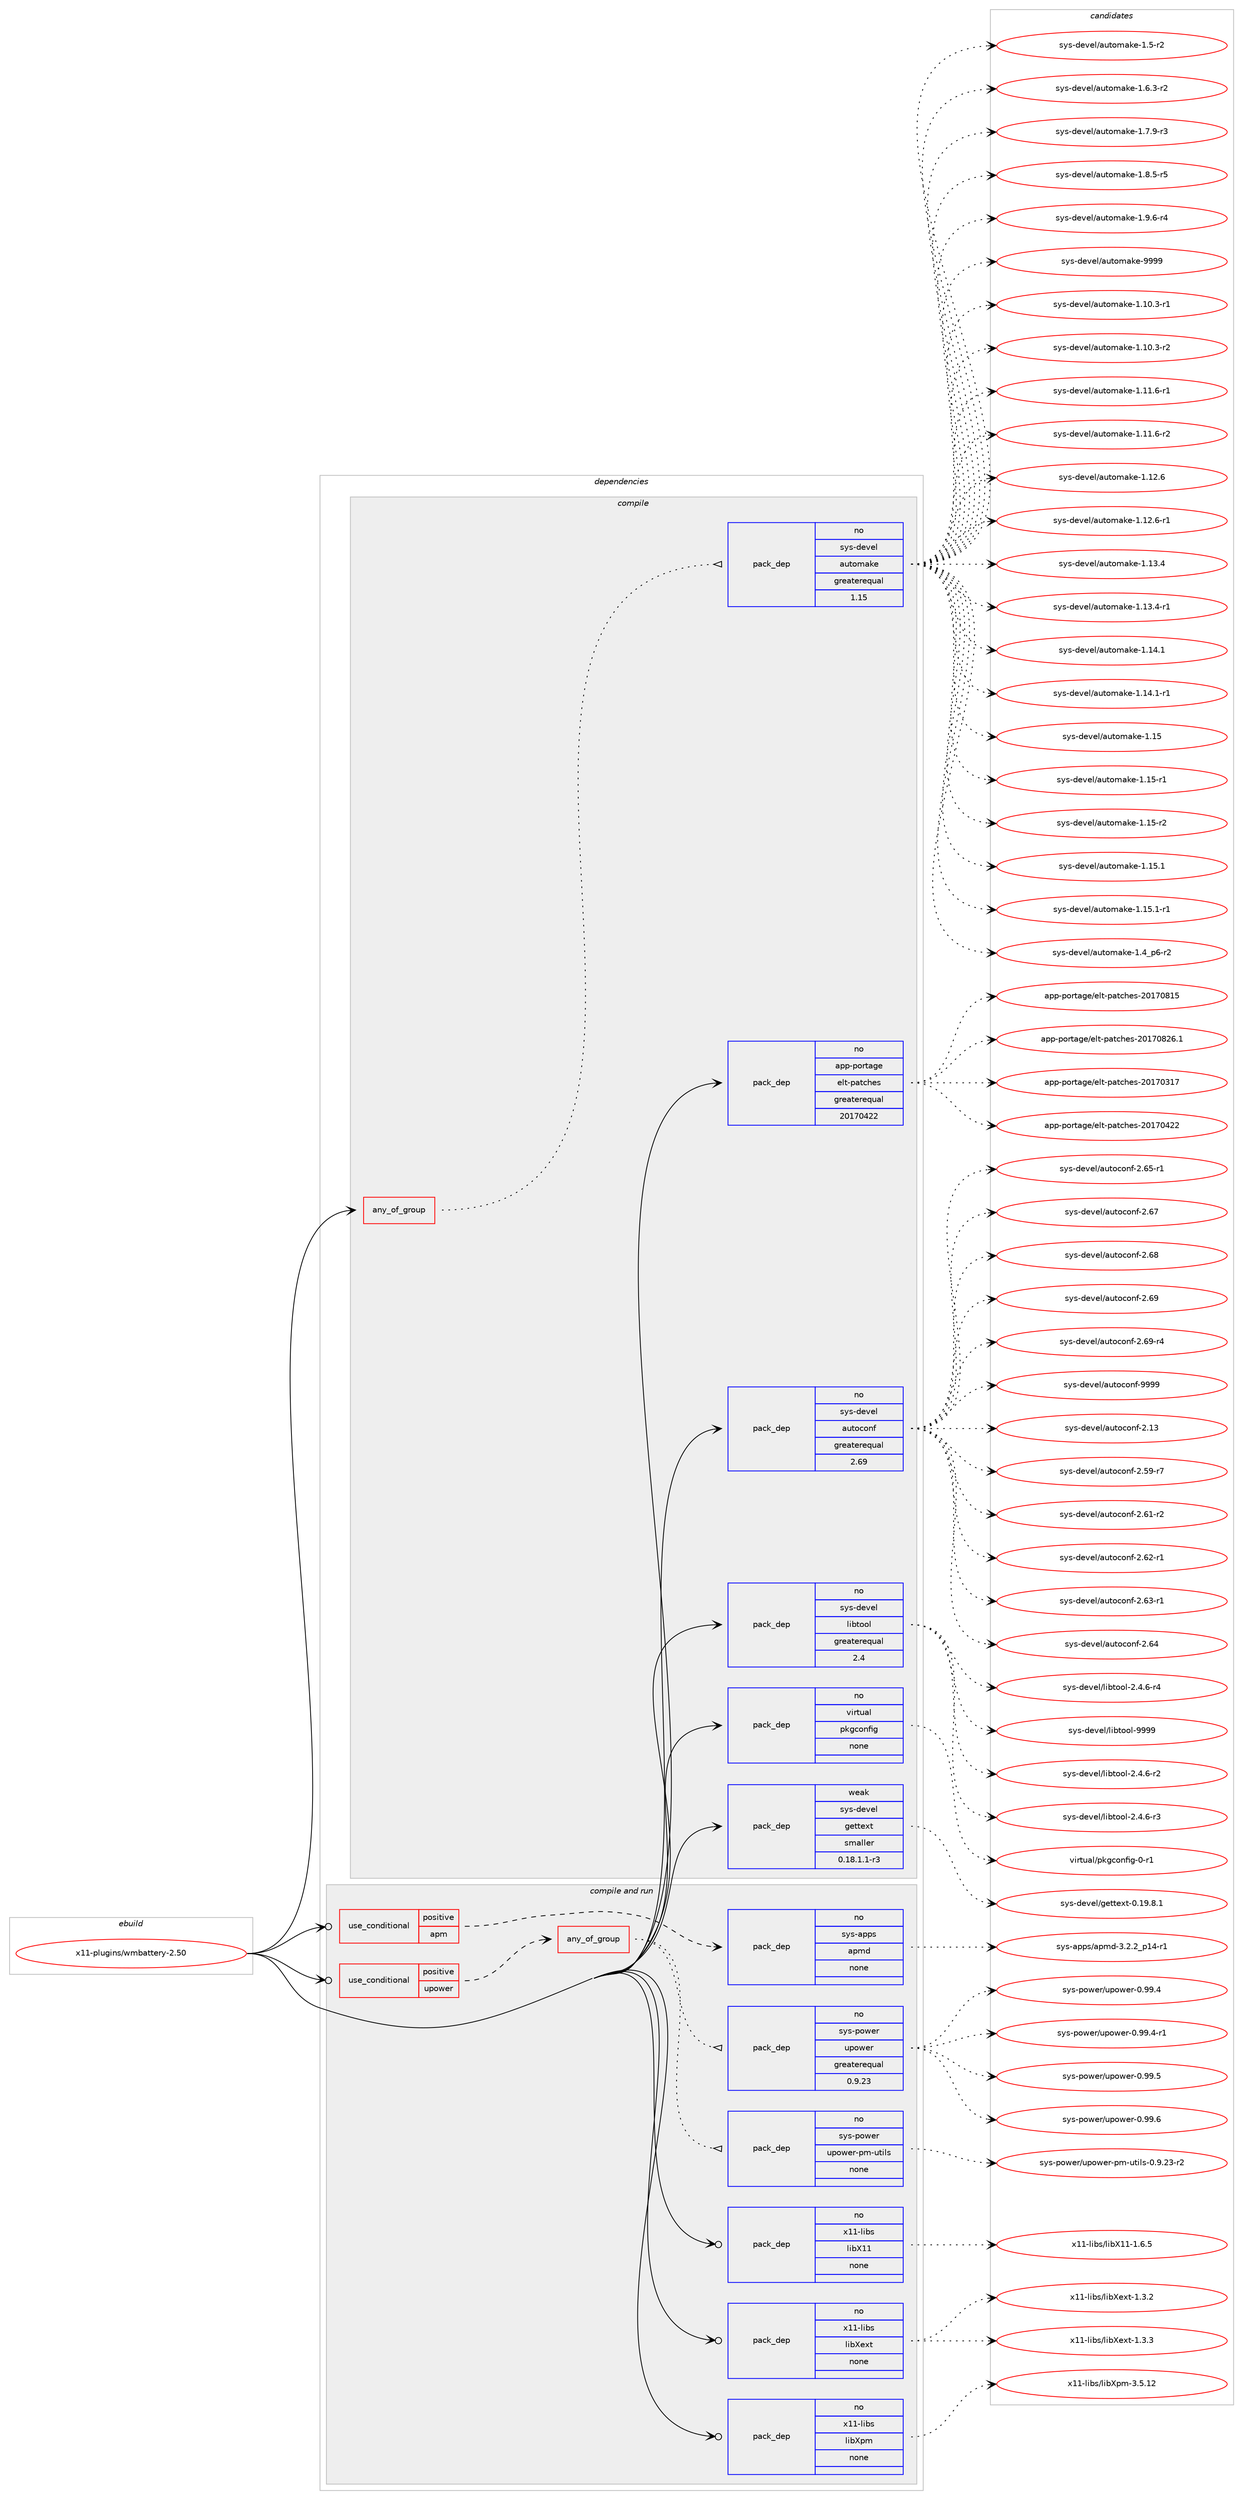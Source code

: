 digraph prolog {

# *************
# Graph options
# *************

newrank=true;
concentrate=true;
compound=true;
graph [rankdir=LR,fontname=Helvetica,fontsize=10,ranksep=1.5];#, ranksep=2.5, nodesep=0.2];
edge  [arrowhead=vee];
node  [fontname=Helvetica,fontsize=10];

# **********
# The ebuild
# **********

subgraph cluster_leftcol {
color=gray;
rank=same;
label=<<i>ebuild</i>>;
id [label="x11-plugins/wmbattery-2.50", color=red, width=4, href="../x11-plugins/wmbattery-2.50.svg"];
}

# ****************
# The dependencies
# ****************

subgraph cluster_midcol {
color=gray;
label=<<i>dependencies</i>>;
subgraph cluster_compile {
fillcolor="#eeeeee";
style=filled;
label=<<i>compile</i>>;
subgraph any9584 {
dependency526842 [label=<<TABLE BORDER="0" CELLBORDER="1" CELLSPACING="0" CELLPADDING="4"><TR><TD CELLPADDING="10">any_of_group</TD></TR></TABLE>>, shape=none, color=red];subgraph pack393355 {
dependency526843 [label=<<TABLE BORDER="0" CELLBORDER="1" CELLSPACING="0" CELLPADDING="4" WIDTH="220"><TR><TD ROWSPAN="6" CELLPADDING="30">pack_dep</TD></TR><TR><TD WIDTH="110">no</TD></TR><TR><TD>sys-devel</TD></TR><TR><TD>automake</TD></TR><TR><TD>greaterequal</TD></TR><TR><TD>1.15</TD></TR></TABLE>>, shape=none, color=blue];
}
dependency526842:e -> dependency526843:w [weight=20,style="dotted",arrowhead="oinv"];
}
id:e -> dependency526842:w [weight=20,style="solid",arrowhead="vee"];
subgraph pack393356 {
dependency526844 [label=<<TABLE BORDER="0" CELLBORDER="1" CELLSPACING="0" CELLPADDING="4" WIDTH="220"><TR><TD ROWSPAN="6" CELLPADDING="30">pack_dep</TD></TR><TR><TD WIDTH="110">no</TD></TR><TR><TD>app-portage</TD></TR><TR><TD>elt-patches</TD></TR><TR><TD>greaterequal</TD></TR><TR><TD>20170422</TD></TR></TABLE>>, shape=none, color=blue];
}
id:e -> dependency526844:w [weight=20,style="solid",arrowhead="vee"];
subgraph pack393357 {
dependency526845 [label=<<TABLE BORDER="0" CELLBORDER="1" CELLSPACING="0" CELLPADDING="4" WIDTH="220"><TR><TD ROWSPAN="6" CELLPADDING="30">pack_dep</TD></TR><TR><TD WIDTH="110">no</TD></TR><TR><TD>sys-devel</TD></TR><TR><TD>autoconf</TD></TR><TR><TD>greaterequal</TD></TR><TR><TD>2.69</TD></TR></TABLE>>, shape=none, color=blue];
}
id:e -> dependency526845:w [weight=20,style="solid",arrowhead="vee"];
subgraph pack393358 {
dependency526846 [label=<<TABLE BORDER="0" CELLBORDER="1" CELLSPACING="0" CELLPADDING="4" WIDTH="220"><TR><TD ROWSPAN="6" CELLPADDING="30">pack_dep</TD></TR><TR><TD WIDTH="110">no</TD></TR><TR><TD>sys-devel</TD></TR><TR><TD>libtool</TD></TR><TR><TD>greaterequal</TD></TR><TR><TD>2.4</TD></TR></TABLE>>, shape=none, color=blue];
}
id:e -> dependency526846:w [weight=20,style="solid",arrowhead="vee"];
subgraph pack393359 {
dependency526847 [label=<<TABLE BORDER="0" CELLBORDER="1" CELLSPACING="0" CELLPADDING="4" WIDTH="220"><TR><TD ROWSPAN="6" CELLPADDING="30">pack_dep</TD></TR><TR><TD WIDTH="110">no</TD></TR><TR><TD>virtual</TD></TR><TR><TD>pkgconfig</TD></TR><TR><TD>none</TD></TR><TR><TD></TD></TR></TABLE>>, shape=none, color=blue];
}
id:e -> dependency526847:w [weight=20,style="solid",arrowhead="vee"];
subgraph pack393360 {
dependency526848 [label=<<TABLE BORDER="0" CELLBORDER="1" CELLSPACING="0" CELLPADDING="4" WIDTH="220"><TR><TD ROWSPAN="6" CELLPADDING="30">pack_dep</TD></TR><TR><TD WIDTH="110">weak</TD></TR><TR><TD>sys-devel</TD></TR><TR><TD>gettext</TD></TR><TR><TD>smaller</TD></TR><TR><TD>0.18.1.1-r3</TD></TR></TABLE>>, shape=none, color=blue];
}
id:e -> dependency526848:w [weight=20,style="solid",arrowhead="vee"];
}
subgraph cluster_compileandrun {
fillcolor="#eeeeee";
style=filled;
label=<<i>compile and run</i>>;
subgraph cond123554 {
dependency526849 [label=<<TABLE BORDER="0" CELLBORDER="1" CELLSPACING="0" CELLPADDING="4"><TR><TD ROWSPAN="3" CELLPADDING="10">use_conditional</TD></TR><TR><TD>positive</TD></TR><TR><TD>apm</TD></TR></TABLE>>, shape=none, color=red];
subgraph pack393361 {
dependency526850 [label=<<TABLE BORDER="0" CELLBORDER="1" CELLSPACING="0" CELLPADDING="4" WIDTH="220"><TR><TD ROWSPAN="6" CELLPADDING="30">pack_dep</TD></TR><TR><TD WIDTH="110">no</TD></TR><TR><TD>sys-apps</TD></TR><TR><TD>apmd</TD></TR><TR><TD>none</TD></TR><TR><TD></TD></TR></TABLE>>, shape=none, color=blue];
}
dependency526849:e -> dependency526850:w [weight=20,style="dashed",arrowhead="vee"];
}
id:e -> dependency526849:w [weight=20,style="solid",arrowhead="odotvee"];
subgraph cond123555 {
dependency526851 [label=<<TABLE BORDER="0" CELLBORDER="1" CELLSPACING="0" CELLPADDING="4"><TR><TD ROWSPAN="3" CELLPADDING="10">use_conditional</TD></TR><TR><TD>positive</TD></TR><TR><TD>upower</TD></TR></TABLE>>, shape=none, color=red];
subgraph any9585 {
dependency526852 [label=<<TABLE BORDER="0" CELLBORDER="1" CELLSPACING="0" CELLPADDING="4"><TR><TD CELLPADDING="10">any_of_group</TD></TR></TABLE>>, shape=none, color=red];subgraph pack393362 {
dependency526853 [label=<<TABLE BORDER="0" CELLBORDER="1" CELLSPACING="0" CELLPADDING="4" WIDTH="220"><TR><TD ROWSPAN="6" CELLPADDING="30">pack_dep</TD></TR><TR><TD WIDTH="110">no</TD></TR><TR><TD>sys-power</TD></TR><TR><TD>upower</TD></TR><TR><TD>greaterequal</TD></TR><TR><TD>0.9.23</TD></TR></TABLE>>, shape=none, color=blue];
}
dependency526852:e -> dependency526853:w [weight=20,style="dotted",arrowhead="oinv"];
subgraph pack393363 {
dependency526854 [label=<<TABLE BORDER="0" CELLBORDER="1" CELLSPACING="0" CELLPADDING="4" WIDTH="220"><TR><TD ROWSPAN="6" CELLPADDING="30">pack_dep</TD></TR><TR><TD WIDTH="110">no</TD></TR><TR><TD>sys-power</TD></TR><TR><TD>upower-pm-utils</TD></TR><TR><TD>none</TD></TR><TR><TD></TD></TR></TABLE>>, shape=none, color=blue];
}
dependency526852:e -> dependency526854:w [weight=20,style="dotted",arrowhead="oinv"];
}
dependency526851:e -> dependency526852:w [weight=20,style="dashed",arrowhead="vee"];
}
id:e -> dependency526851:w [weight=20,style="solid",arrowhead="odotvee"];
subgraph pack393364 {
dependency526855 [label=<<TABLE BORDER="0" CELLBORDER="1" CELLSPACING="0" CELLPADDING="4" WIDTH="220"><TR><TD ROWSPAN="6" CELLPADDING="30">pack_dep</TD></TR><TR><TD WIDTH="110">no</TD></TR><TR><TD>x11-libs</TD></TR><TR><TD>libX11</TD></TR><TR><TD>none</TD></TR><TR><TD></TD></TR></TABLE>>, shape=none, color=blue];
}
id:e -> dependency526855:w [weight=20,style="solid",arrowhead="odotvee"];
subgraph pack393365 {
dependency526856 [label=<<TABLE BORDER="0" CELLBORDER="1" CELLSPACING="0" CELLPADDING="4" WIDTH="220"><TR><TD ROWSPAN="6" CELLPADDING="30">pack_dep</TD></TR><TR><TD WIDTH="110">no</TD></TR><TR><TD>x11-libs</TD></TR><TR><TD>libXext</TD></TR><TR><TD>none</TD></TR><TR><TD></TD></TR></TABLE>>, shape=none, color=blue];
}
id:e -> dependency526856:w [weight=20,style="solid",arrowhead="odotvee"];
subgraph pack393366 {
dependency526857 [label=<<TABLE BORDER="0" CELLBORDER="1" CELLSPACING="0" CELLPADDING="4" WIDTH="220"><TR><TD ROWSPAN="6" CELLPADDING="30">pack_dep</TD></TR><TR><TD WIDTH="110">no</TD></TR><TR><TD>x11-libs</TD></TR><TR><TD>libXpm</TD></TR><TR><TD>none</TD></TR><TR><TD></TD></TR></TABLE>>, shape=none, color=blue];
}
id:e -> dependency526857:w [weight=20,style="solid",arrowhead="odotvee"];
}
subgraph cluster_run {
fillcolor="#eeeeee";
style=filled;
label=<<i>run</i>>;
}
}

# **************
# The candidates
# **************

subgraph cluster_choices {
rank=same;
color=gray;
label=<<i>candidates</i>>;

subgraph choice393355 {
color=black;
nodesep=1;
choice11512111545100101118101108479711711611110997107101454946494846514511449 [label="sys-devel/automake-1.10.3-r1", color=red, width=4,href="../sys-devel/automake-1.10.3-r1.svg"];
choice11512111545100101118101108479711711611110997107101454946494846514511450 [label="sys-devel/automake-1.10.3-r2", color=red, width=4,href="../sys-devel/automake-1.10.3-r2.svg"];
choice11512111545100101118101108479711711611110997107101454946494946544511449 [label="sys-devel/automake-1.11.6-r1", color=red, width=4,href="../sys-devel/automake-1.11.6-r1.svg"];
choice11512111545100101118101108479711711611110997107101454946494946544511450 [label="sys-devel/automake-1.11.6-r2", color=red, width=4,href="../sys-devel/automake-1.11.6-r2.svg"];
choice1151211154510010111810110847971171161111099710710145494649504654 [label="sys-devel/automake-1.12.6", color=red, width=4,href="../sys-devel/automake-1.12.6.svg"];
choice11512111545100101118101108479711711611110997107101454946495046544511449 [label="sys-devel/automake-1.12.6-r1", color=red, width=4,href="../sys-devel/automake-1.12.6-r1.svg"];
choice1151211154510010111810110847971171161111099710710145494649514652 [label="sys-devel/automake-1.13.4", color=red, width=4,href="../sys-devel/automake-1.13.4.svg"];
choice11512111545100101118101108479711711611110997107101454946495146524511449 [label="sys-devel/automake-1.13.4-r1", color=red, width=4,href="../sys-devel/automake-1.13.4-r1.svg"];
choice1151211154510010111810110847971171161111099710710145494649524649 [label="sys-devel/automake-1.14.1", color=red, width=4,href="../sys-devel/automake-1.14.1.svg"];
choice11512111545100101118101108479711711611110997107101454946495246494511449 [label="sys-devel/automake-1.14.1-r1", color=red, width=4,href="../sys-devel/automake-1.14.1-r1.svg"];
choice115121115451001011181011084797117116111109971071014549464953 [label="sys-devel/automake-1.15", color=red, width=4,href="../sys-devel/automake-1.15.svg"];
choice1151211154510010111810110847971171161111099710710145494649534511449 [label="sys-devel/automake-1.15-r1", color=red, width=4,href="../sys-devel/automake-1.15-r1.svg"];
choice1151211154510010111810110847971171161111099710710145494649534511450 [label="sys-devel/automake-1.15-r2", color=red, width=4,href="../sys-devel/automake-1.15-r2.svg"];
choice1151211154510010111810110847971171161111099710710145494649534649 [label="sys-devel/automake-1.15.1", color=red, width=4,href="../sys-devel/automake-1.15.1.svg"];
choice11512111545100101118101108479711711611110997107101454946495346494511449 [label="sys-devel/automake-1.15.1-r1", color=red, width=4,href="../sys-devel/automake-1.15.1-r1.svg"];
choice115121115451001011181011084797117116111109971071014549465295112544511450 [label="sys-devel/automake-1.4_p6-r2", color=red, width=4,href="../sys-devel/automake-1.4_p6-r2.svg"];
choice11512111545100101118101108479711711611110997107101454946534511450 [label="sys-devel/automake-1.5-r2", color=red, width=4,href="../sys-devel/automake-1.5-r2.svg"];
choice115121115451001011181011084797117116111109971071014549465446514511450 [label="sys-devel/automake-1.6.3-r2", color=red, width=4,href="../sys-devel/automake-1.6.3-r2.svg"];
choice115121115451001011181011084797117116111109971071014549465546574511451 [label="sys-devel/automake-1.7.9-r3", color=red, width=4,href="../sys-devel/automake-1.7.9-r3.svg"];
choice115121115451001011181011084797117116111109971071014549465646534511453 [label="sys-devel/automake-1.8.5-r5", color=red, width=4,href="../sys-devel/automake-1.8.5-r5.svg"];
choice115121115451001011181011084797117116111109971071014549465746544511452 [label="sys-devel/automake-1.9.6-r4", color=red, width=4,href="../sys-devel/automake-1.9.6-r4.svg"];
choice115121115451001011181011084797117116111109971071014557575757 [label="sys-devel/automake-9999", color=red, width=4,href="../sys-devel/automake-9999.svg"];
dependency526843:e -> choice11512111545100101118101108479711711611110997107101454946494846514511449:w [style=dotted,weight="100"];
dependency526843:e -> choice11512111545100101118101108479711711611110997107101454946494846514511450:w [style=dotted,weight="100"];
dependency526843:e -> choice11512111545100101118101108479711711611110997107101454946494946544511449:w [style=dotted,weight="100"];
dependency526843:e -> choice11512111545100101118101108479711711611110997107101454946494946544511450:w [style=dotted,weight="100"];
dependency526843:e -> choice1151211154510010111810110847971171161111099710710145494649504654:w [style=dotted,weight="100"];
dependency526843:e -> choice11512111545100101118101108479711711611110997107101454946495046544511449:w [style=dotted,weight="100"];
dependency526843:e -> choice1151211154510010111810110847971171161111099710710145494649514652:w [style=dotted,weight="100"];
dependency526843:e -> choice11512111545100101118101108479711711611110997107101454946495146524511449:w [style=dotted,weight="100"];
dependency526843:e -> choice1151211154510010111810110847971171161111099710710145494649524649:w [style=dotted,weight="100"];
dependency526843:e -> choice11512111545100101118101108479711711611110997107101454946495246494511449:w [style=dotted,weight="100"];
dependency526843:e -> choice115121115451001011181011084797117116111109971071014549464953:w [style=dotted,weight="100"];
dependency526843:e -> choice1151211154510010111810110847971171161111099710710145494649534511449:w [style=dotted,weight="100"];
dependency526843:e -> choice1151211154510010111810110847971171161111099710710145494649534511450:w [style=dotted,weight="100"];
dependency526843:e -> choice1151211154510010111810110847971171161111099710710145494649534649:w [style=dotted,weight="100"];
dependency526843:e -> choice11512111545100101118101108479711711611110997107101454946495346494511449:w [style=dotted,weight="100"];
dependency526843:e -> choice115121115451001011181011084797117116111109971071014549465295112544511450:w [style=dotted,weight="100"];
dependency526843:e -> choice11512111545100101118101108479711711611110997107101454946534511450:w [style=dotted,weight="100"];
dependency526843:e -> choice115121115451001011181011084797117116111109971071014549465446514511450:w [style=dotted,weight="100"];
dependency526843:e -> choice115121115451001011181011084797117116111109971071014549465546574511451:w [style=dotted,weight="100"];
dependency526843:e -> choice115121115451001011181011084797117116111109971071014549465646534511453:w [style=dotted,weight="100"];
dependency526843:e -> choice115121115451001011181011084797117116111109971071014549465746544511452:w [style=dotted,weight="100"];
dependency526843:e -> choice115121115451001011181011084797117116111109971071014557575757:w [style=dotted,weight="100"];
}
subgraph choice393356 {
color=black;
nodesep=1;
choice97112112451121111141169710310147101108116451129711699104101115455048495548514955 [label="app-portage/elt-patches-20170317", color=red, width=4,href="../app-portage/elt-patches-20170317.svg"];
choice97112112451121111141169710310147101108116451129711699104101115455048495548525050 [label="app-portage/elt-patches-20170422", color=red, width=4,href="../app-portage/elt-patches-20170422.svg"];
choice97112112451121111141169710310147101108116451129711699104101115455048495548564953 [label="app-portage/elt-patches-20170815", color=red, width=4,href="../app-portage/elt-patches-20170815.svg"];
choice971121124511211111411697103101471011081164511297116991041011154550484955485650544649 [label="app-portage/elt-patches-20170826.1", color=red, width=4,href="../app-portage/elt-patches-20170826.1.svg"];
dependency526844:e -> choice97112112451121111141169710310147101108116451129711699104101115455048495548514955:w [style=dotted,weight="100"];
dependency526844:e -> choice97112112451121111141169710310147101108116451129711699104101115455048495548525050:w [style=dotted,weight="100"];
dependency526844:e -> choice97112112451121111141169710310147101108116451129711699104101115455048495548564953:w [style=dotted,weight="100"];
dependency526844:e -> choice971121124511211111411697103101471011081164511297116991041011154550484955485650544649:w [style=dotted,weight="100"];
}
subgraph choice393357 {
color=black;
nodesep=1;
choice115121115451001011181011084797117116111991111101024550464951 [label="sys-devel/autoconf-2.13", color=red, width=4,href="../sys-devel/autoconf-2.13.svg"];
choice1151211154510010111810110847971171161119911111010245504653574511455 [label="sys-devel/autoconf-2.59-r7", color=red, width=4,href="../sys-devel/autoconf-2.59-r7.svg"];
choice1151211154510010111810110847971171161119911111010245504654494511450 [label="sys-devel/autoconf-2.61-r2", color=red, width=4,href="../sys-devel/autoconf-2.61-r2.svg"];
choice1151211154510010111810110847971171161119911111010245504654504511449 [label="sys-devel/autoconf-2.62-r1", color=red, width=4,href="../sys-devel/autoconf-2.62-r1.svg"];
choice1151211154510010111810110847971171161119911111010245504654514511449 [label="sys-devel/autoconf-2.63-r1", color=red, width=4,href="../sys-devel/autoconf-2.63-r1.svg"];
choice115121115451001011181011084797117116111991111101024550465452 [label="sys-devel/autoconf-2.64", color=red, width=4,href="../sys-devel/autoconf-2.64.svg"];
choice1151211154510010111810110847971171161119911111010245504654534511449 [label="sys-devel/autoconf-2.65-r1", color=red, width=4,href="../sys-devel/autoconf-2.65-r1.svg"];
choice115121115451001011181011084797117116111991111101024550465455 [label="sys-devel/autoconf-2.67", color=red, width=4,href="../sys-devel/autoconf-2.67.svg"];
choice115121115451001011181011084797117116111991111101024550465456 [label="sys-devel/autoconf-2.68", color=red, width=4,href="../sys-devel/autoconf-2.68.svg"];
choice115121115451001011181011084797117116111991111101024550465457 [label="sys-devel/autoconf-2.69", color=red, width=4,href="../sys-devel/autoconf-2.69.svg"];
choice1151211154510010111810110847971171161119911111010245504654574511452 [label="sys-devel/autoconf-2.69-r4", color=red, width=4,href="../sys-devel/autoconf-2.69-r4.svg"];
choice115121115451001011181011084797117116111991111101024557575757 [label="sys-devel/autoconf-9999", color=red, width=4,href="../sys-devel/autoconf-9999.svg"];
dependency526845:e -> choice115121115451001011181011084797117116111991111101024550464951:w [style=dotted,weight="100"];
dependency526845:e -> choice1151211154510010111810110847971171161119911111010245504653574511455:w [style=dotted,weight="100"];
dependency526845:e -> choice1151211154510010111810110847971171161119911111010245504654494511450:w [style=dotted,weight="100"];
dependency526845:e -> choice1151211154510010111810110847971171161119911111010245504654504511449:w [style=dotted,weight="100"];
dependency526845:e -> choice1151211154510010111810110847971171161119911111010245504654514511449:w [style=dotted,weight="100"];
dependency526845:e -> choice115121115451001011181011084797117116111991111101024550465452:w [style=dotted,weight="100"];
dependency526845:e -> choice1151211154510010111810110847971171161119911111010245504654534511449:w [style=dotted,weight="100"];
dependency526845:e -> choice115121115451001011181011084797117116111991111101024550465455:w [style=dotted,weight="100"];
dependency526845:e -> choice115121115451001011181011084797117116111991111101024550465456:w [style=dotted,weight="100"];
dependency526845:e -> choice115121115451001011181011084797117116111991111101024550465457:w [style=dotted,weight="100"];
dependency526845:e -> choice1151211154510010111810110847971171161119911111010245504654574511452:w [style=dotted,weight="100"];
dependency526845:e -> choice115121115451001011181011084797117116111991111101024557575757:w [style=dotted,weight="100"];
}
subgraph choice393358 {
color=black;
nodesep=1;
choice1151211154510010111810110847108105981161111111084550465246544511450 [label="sys-devel/libtool-2.4.6-r2", color=red, width=4,href="../sys-devel/libtool-2.4.6-r2.svg"];
choice1151211154510010111810110847108105981161111111084550465246544511451 [label="sys-devel/libtool-2.4.6-r3", color=red, width=4,href="../sys-devel/libtool-2.4.6-r3.svg"];
choice1151211154510010111810110847108105981161111111084550465246544511452 [label="sys-devel/libtool-2.4.6-r4", color=red, width=4,href="../sys-devel/libtool-2.4.6-r4.svg"];
choice1151211154510010111810110847108105981161111111084557575757 [label="sys-devel/libtool-9999", color=red, width=4,href="../sys-devel/libtool-9999.svg"];
dependency526846:e -> choice1151211154510010111810110847108105981161111111084550465246544511450:w [style=dotted,weight="100"];
dependency526846:e -> choice1151211154510010111810110847108105981161111111084550465246544511451:w [style=dotted,weight="100"];
dependency526846:e -> choice1151211154510010111810110847108105981161111111084550465246544511452:w [style=dotted,weight="100"];
dependency526846:e -> choice1151211154510010111810110847108105981161111111084557575757:w [style=dotted,weight="100"];
}
subgraph choice393359 {
color=black;
nodesep=1;
choice11810511411611797108471121071039911111010210510345484511449 [label="virtual/pkgconfig-0-r1", color=red, width=4,href="../virtual/pkgconfig-0-r1.svg"];
dependency526847:e -> choice11810511411611797108471121071039911111010210510345484511449:w [style=dotted,weight="100"];
}
subgraph choice393360 {
color=black;
nodesep=1;
choice1151211154510010111810110847103101116116101120116454846495746564649 [label="sys-devel/gettext-0.19.8.1", color=red, width=4,href="../sys-devel/gettext-0.19.8.1.svg"];
dependency526848:e -> choice1151211154510010111810110847103101116116101120116454846495746564649:w [style=dotted,weight="100"];
}
subgraph choice393361 {
color=black;
nodesep=1;
choice115121115459711211211547971121091004551465046509511249524511449 [label="sys-apps/apmd-3.2.2_p14-r1", color=red, width=4,href="../sys-apps/apmd-3.2.2_p14-r1.svg"];
dependency526850:e -> choice115121115459711211211547971121091004551465046509511249524511449:w [style=dotted,weight="100"];
}
subgraph choice393362 {
color=black;
nodesep=1;
choice115121115451121111191011144711711211111910111445484657574652 [label="sys-power/upower-0.99.4", color=red, width=4,href="../sys-power/upower-0.99.4.svg"];
choice1151211154511211111910111447117112111119101114454846575746524511449 [label="sys-power/upower-0.99.4-r1", color=red, width=4,href="../sys-power/upower-0.99.4-r1.svg"];
choice115121115451121111191011144711711211111910111445484657574653 [label="sys-power/upower-0.99.5", color=red, width=4,href="../sys-power/upower-0.99.5.svg"];
choice115121115451121111191011144711711211111910111445484657574654 [label="sys-power/upower-0.99.6", color=red, width=4,href="../sys-power/upower-0.99.6.svg"];
dependency526853:e -> choice115121115451121111191011144711711211111910111445484657574652:w [style=dotted,weight="100"];
dependency526853:e -> choice1151211154511211111910111447117112111119101114454846575746524511449:w [style=dotted,weight="100"];
dependency526853:e -> choice115121115451121111191011144711711211111910111445484657574653:w [style=dotted,weight="100"];
dependency526853:e -> choice115121115451121111191011144711711211111910111445484657574654:w [style=dotted,weight="100"];
}
subgraph choice393363 {
color=black;
nodesep=1;
choice11512111545112111119101114471171121111191011144511210945117116105108115454846574650514511450 [label="sys-power/upower-pm-utils-0.9.23-r2", color=red, width=4,href="../sys-power/upower-pm-utils-0.9.23-r2.svg"];
dependency526854:e -> choice11512111545112111119101114471171121111191011144511210945117116105108115454846574650514511450:w [style=dotted,weight="100"];
}
subgraph choice393364 {
color=black;
nodesep=1;
choice120494945108105981154710810598884949454946544653 [label="x11-libs/libX11-1.6.5", color=red, width=4,href="../x11-libs/libX11-1.6.5.svg"];
dependency526855:e -> choice120494945108105981154710810598884949454946544653:w [style=dotted,weight="100"];
}
subgraph choice393365 {
color=black;
nodesep=1;
choice12049494510810598115471081059888101120116454946514650 [label="x11-libs/libXext-1.3.2", color=red, width=4,href="../x11-libs/libXext-1.3.2.svg"];
choice12049494510810598115471081059888101120116454946514651 [label="x11-libs/libXext-1.3.3", color=red, width=4,href="../x11-libs/libXext-1.3.3.svg"];
dependency526856:e -> choice12049494510810598115471081059888101120116454946514650:w [style=dotted,weight="100"];
dependency526856:e -> choice12049494510810598115471081059888101120116454946514651:w [style=dotted,weight="100"];
}
subgraph choice393366 {
color=black;
nodesep=1;
choice1204949451081059811547108105988811210945514653464950 [label="x11-libs/libXpm-3.5.12", color=red, width=4,href="../x11-libs/libXpm-3.5.12.svg"];
dependency526857:e -> choice1204949451081059811547108105988811210945514653464950:w [style=dotted,weight="100"];
}
}

}
